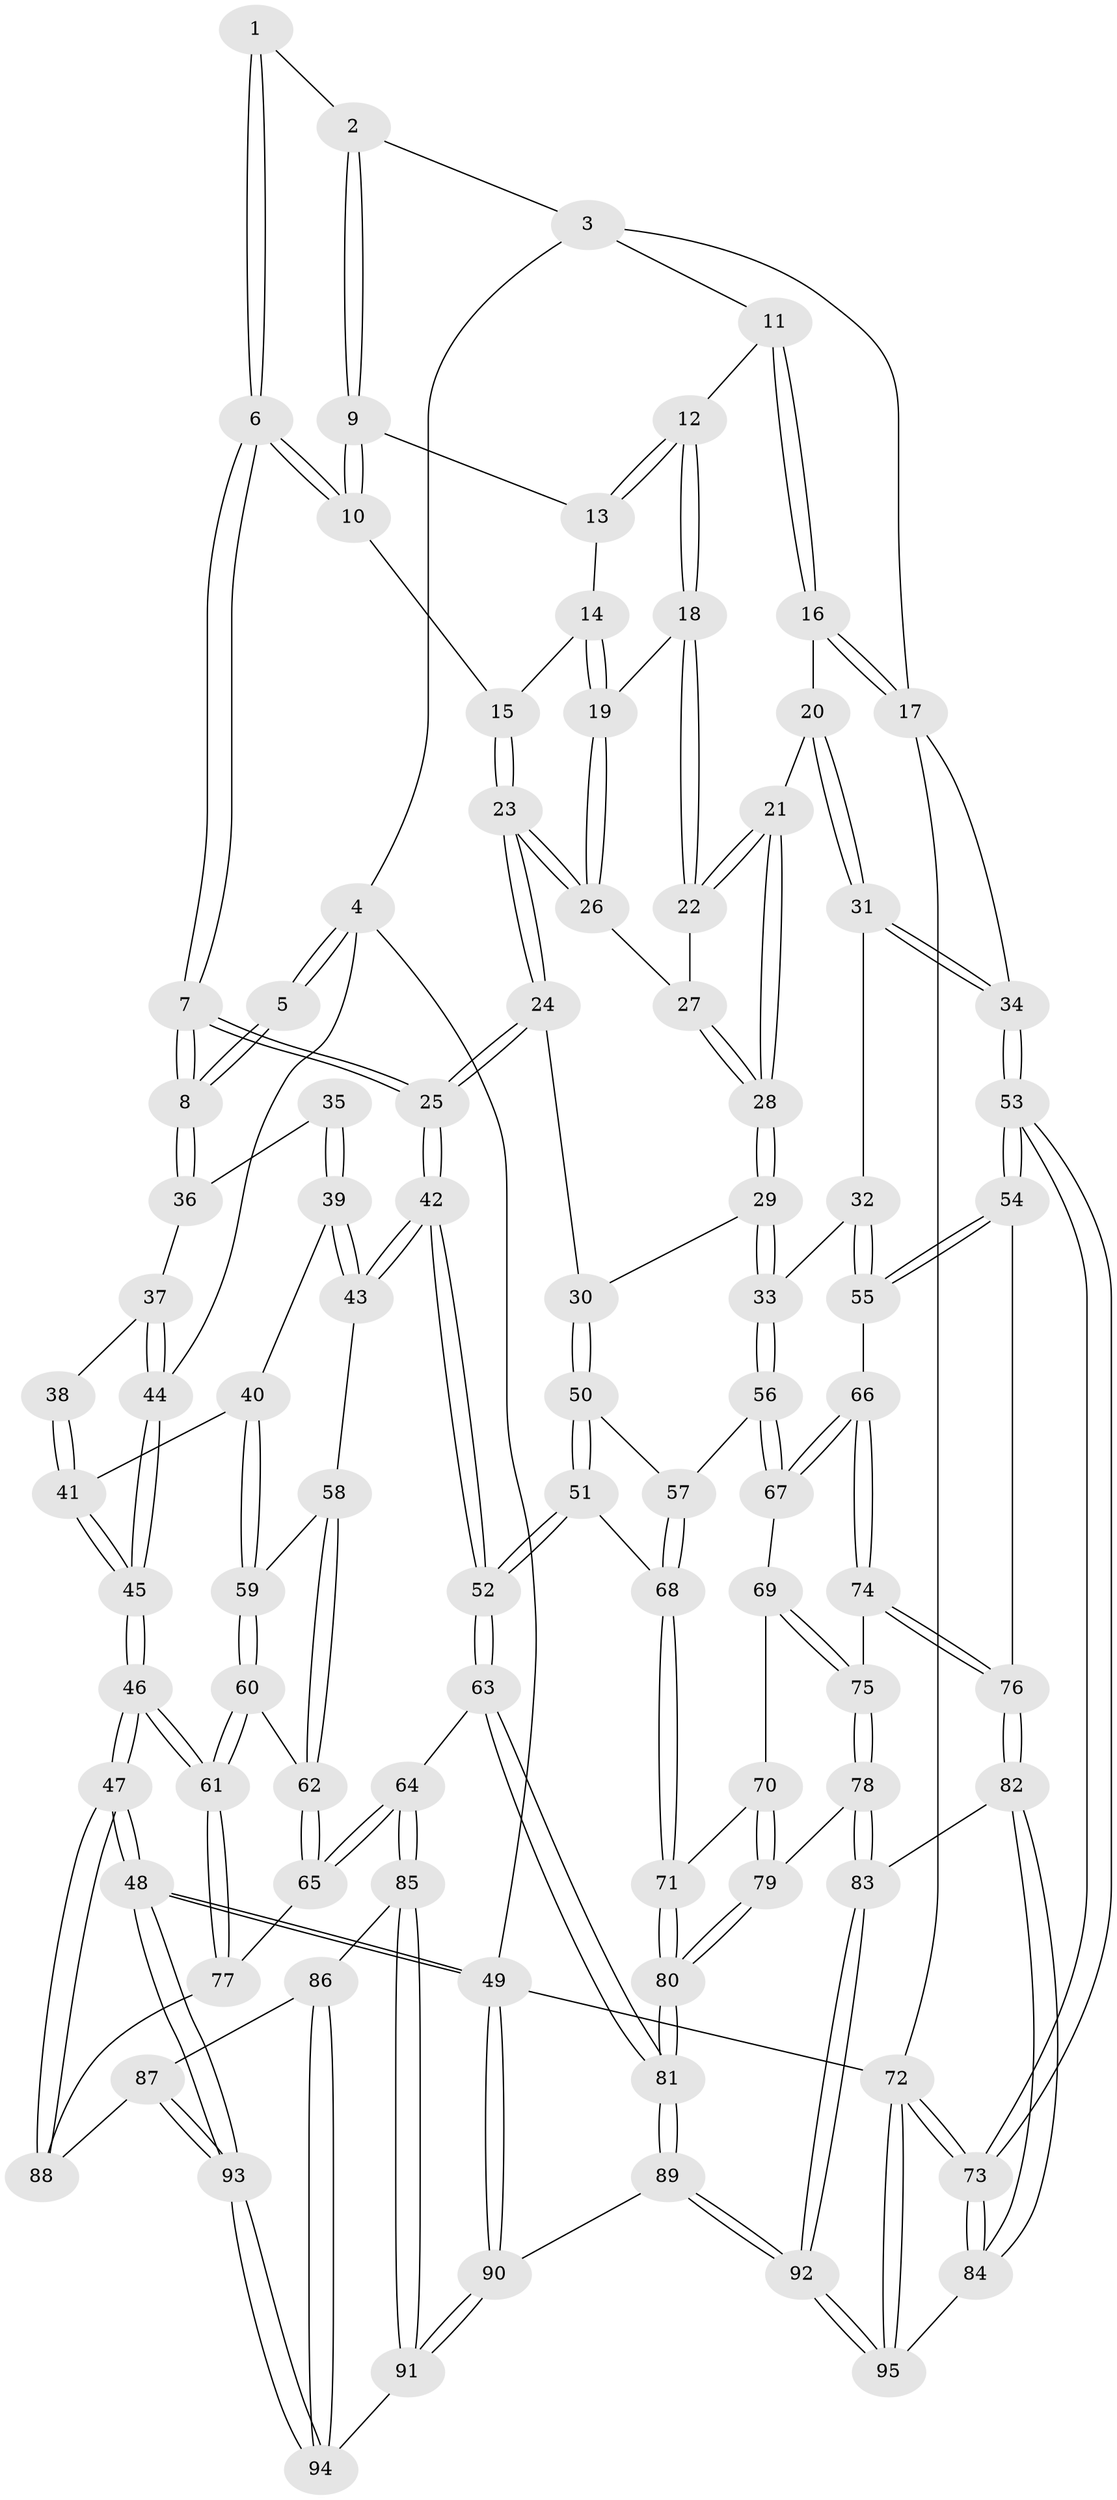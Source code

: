 // coarse degree distribution, {6: 0.13793103448275862, 7: 0.06896551724137931, 4: 0.41379310344827586, 3: 0.2413793103448276, 5: 0.10344827586206896, 2: 0.034482758620689655}
// Generated by graph-tools (version 1.1) at 2025/21/03/04/25 18:21:16]
// undirected, 95 vertices, 234 edges
graph export_dot {
graph [start="1"]
  node [color=gray90,style=filled];
  1 [pos="+0.35167321164339715+0"];
  2 [pos="+0.5596271390696707+0"];
  3 [pos="+0.6951626795421177+0"];
  4 [pos="+0+0"];
  5 [pos="+0.33079674066216463+0"];
  6 [pos="+0.39716422803073353+0.1580552276361624"];
  7 [pos="+0.30907824529009476+0.29898139148205954"];
  8 [pos="+0.2835260205543164+0.2834069394612938"];
  9 [pos="+0.5094170528495817+0.09008888320295338"];
  10 [pos="+0.481145004156199+0.13252802531301525"];
  11 [pos="+0.7415173622309998+0"];
  12 [pos="+0.7220136268993896+0.030363254214465406"];
  13 [pos="+0.5707216220789252+0.1447612595416061"];
  14 [pos="+0.5694133992353689+0.16360096978670663"];
  15 [pos="+0.5051010954647667+0.16777385454065488"];
  16 [pos="+0.9558812137882481+0.1571352084010657"];
  17 [pos="+1+0.16071890425625365"];
  18 [pos="+0.7027020066657088+0.16779409460307096"];
  19 [pos="+0.5893402014231673+0.20809630127092832"];
  20 [pos="+0.8419131181367221+0.29341504200527463"];
  21 [pos="+0.823296841718959+0.29047618039590184"];
  22 [pos="+0.7086075864538329+0.18428186357455256"];
  23 [pos="+0.5181818751517816+0.2658851951708507"];
  24 [pos="+0.43826922791930195+0.36621293388620313"];
  25 [pos="+0.34275782826825646+0.3495977548484951"];
  26 [pos="+0.5726869163739738+0.23484620884434454"];
  27 [pos="+0.6580747327448214+0.29375472524293283"];
  28 [pos="+0.6667652524438681+0.37106028291875043"];
  29 [pos="+0.6369793845912131+0.4227195349293212"];
  30 [pos="+0.47003484941869667+0.38956911849571424"];
  31 [pos="+0.8827270340897146+0.396745894979995"];
  32 [pos="+0.8420477059212671+0.4568705424539541"];
  33 [pos="+0.6887413443648716+0.5007327630313088"];
  34 [pos="+1+0.4394733654216048"];
  35 [pos="+0.10063388832095428+0.39550558380872136"];
  36 [pos="+0.21041861014776703+0.25435432836596233"];
  37 [pos="+0+0"];
  38 [pos="+0.050028272489234415+0.38686570074276944"];
  39 [pos="+0.10644857257649322+0.43269929029347526"];
  40 [pos="+0.0203122409963045+0.49284643416096097"];
  41 [pos="+0+0.48719823030302156"];
  42 [pos="+0.2744791015046696+0.48786169793127643"];
  43 [pos="+0.21655988407634214+0.5081838147725988"];
  44 [pos="+0+0"];
  45 [pos="+0+0.5138224604100918"];
  46 [pos="+0+0.714598591390998"];
  47 [pos="+0+0.8887366161400444"];
  48 [pos="+0+1"];
  49 [pos="+0+1"];
  50 [pos="+0.4861801092004211+0.5643011962652957"];
  51 [pos="+0.4137038417359578+0.6562598878665834"];
  52 [pos="+0.357132074557086+0.6759941502098925"];
  53 [pos="+1+0.6161245381574875"];
  54 [pos="+1+0.6301089329925142"];
  55 [pos="+0.8937257613743504+0.5647401833966178"];
  56 [pos="+0.685984182369935+0.5328137358916821"];
  57 [pos="+0.5552326094913018+0.5857367066591964"];
  58 [pos="+0.19250180056254848+0.5272994470228572"];
  59 [pos="+0.09643407544039803+0.5447546122665039"];
  60 [pos="+0.06553027941801529+0.6252745685812282"];
  61 [pos="+0+0.7067590702352807"];
  62 [pos="+0.1588085724555436+0.6810225928242021"];
  63 [pos="+0.3268958273743342+0.7452055473254717"];
  64 [pos="+0.26499116408384266+0.7655242870722426"];
  65 [pos="+0.1848750517726406+0.7477702970173435"];
  66 [pos="+0.7828199806517587+0.6448000174871175"];
  67 [pos="+0.703043198096433+0.5859796354862465"];
  68 [pos="+0.560542676605193+0.7059006829396872"];
  69 [pos="+0.6444154865046263+0.6720013792422674"];
  70 [pos="+0.6113922621833228+0.7000460825059666"];
  71 [pos="+0.5608005553788882+0.7061371655452386"];
  72 [pos="+1+1"];
  73 [pos="+1+1"];
  74 [pos="+0.8163078433106016+0.7360400966619212"];
  75 [pos="+0.7529429799251915+0.7736361554749465"];
  76 [pos="+0.8603491402208879+0.7548944770524398"];
  77 [pos="+0.15270714577033828+0.7633648839260602"];
  78 [pos="+0.7030810798550123+0.8209641609173489"];
  79 [pos="+0.6868758922716822+0.820147382265039"];
  80 [pos="+0.5092767917703217+0.9044768282669794"];
  81 [pos="+0.4910118765950168+0.925415174961652"];
  82 [pos="+0.8976437885611334+0.8729482843147741"];
  83 [pos="+0.7489686601440416+0.9122600656292879"];
  84 [pos="+0.9041202477429513+0.8792800202247493"];
  85 [pos="+0.2507915411106275+0.8319297045505039"];
  86 [pos="+0.1731865362037943+0.9080796197234307"];
  87 [pos="+0.10645344884274913+0.8637184837940209"];
  88 [pos="+0.13066860059194946+0.8035359498634296"];
  89 [pos="+0.4865501254788598+1"];
  90 [pos="+0.34473007114216436+1"];
  91 [pos="+0.2780453211849864+1"];
  92 [pos="+0.6598388754707889+1"];
  93 [pos="+0+1"];
  94 [pos="+0.17384700982675644+0.923927745766601"];
  95 [pos="+0.6706359896547425+1"];
  1 -- 2;
  1 -- 6;
  1 -- 6;
  2 -- 3;
  2 -- 9;
  2 -- 9;
  3 -- 4;
  3 -- 11;
  3 -- 17;
  4 -- 5;
  4 -- 5;
  4 -- 44;
  4 -- 49;
  5 -- 8;
  5 -- 8;
  6 -- 7;
  6 -- 7;
  6 -- 10;
  6 -- 10;
  7 -- 8;
  7 -- 8;
  7 -- 25;
  7 -- 25;
  8 -- 36;
  8 -- 36;
  9 -- 10;
  9 -- 10;
  9 -- 13;
  10 -- 15;
  11 -- 12;
  11 -- 16;
  11 -- 16;
  12 -- 13;
  12 -- 13;
  12 -- 18;
  12 -- 18;
  13 -- 14;
  14 -- 15;
  14 -- 19;
  14 -- 19;
  15 -- 23;
  15 -- 23;
  16 -- 17;
  16 -- 17;
  16 -- 20;
  17 -- 34;
  17 -- 72;
  18 -- 19;
  18 -- 22;
  18 -- 22;
  19 -- 26;
  19 -- 26;
  20 -- 21;
  20 -- 31;
  20 -- 31;
  21 -- 22;
  21 -- 22;
  21 -- 28;
  21 -- 28;
  22 -- 27;
  23 -- 24;
  23 -- 24;
  23 -- 26;
  23 -- 26;
  24 -- 25;
  24 -- 25;
  24 -- 30;
  25 -- 42;
  25 -- 42;
  26 -- 27;
  27 -- 28;
  27 -- 28;
  28 -- 29;
  28 -- 29;
  29 -- 30;
  29 -- 33;
  29 -- 33;
  30 -- 50;
  30 -- 50;
  31 -- 32;
  31 -- 34;
  31 -- 34;
  32 -- 33;
  32 -- 55;
  32 -- 55;
  33 -- 56;
  33 -- 56;
  34 -- 53;
  34 -- 53;
  35 -- 36;
  35 -- 39;
  35 -- 39;
  36 -- 37;
  37 -- 38;
  37 -- 44;
  37 -- 44;
  38 -- 41;
  38 -- 41;
  39 -- 40;
  39 -- 43;
  39 -- 43;
  40 -- 41;
  40 -- 59;
  40 -- 59;
  41 -- 45;
  41 -- 45;
  42 -- 43;
  42 -- 43;
  42 -- 52;
  42 -- 52;
  43 -- 58;
  44 -- 45;
  44 -- 45;
  45 -- 46;
  45 -- 46;
  46 -- 47;
  46 -- 47;
  46 -- 61;
  46 -- 61;
  47 -- 48;
  47 -- 48;
  47 -- 88;
  47 -- 88;
  48 -- 49;
  48 -- 49;
  48 -- 93;
  48 -- 93;
  49 -- 90;
  49 -- 90;
  49 -- 72;
  50 -- 51;
  50 -- 51;
  50 -- 57;
  51 -- 52;
  51 -- 52;
  51 -- 68;
  52 -- 63;
  52 -- 63;
  53 -- 54;
  53 -- 54;
  53 -- 73;
  53 -- 73;
  54 -- 55;
  54 -- 55;
  54 -- 76;
  55 -- 66;
  56 -- 57;
  56 -- 67;
  56 -- 67;
  57 -- 68;
  57 -- 68;
  58 -- 59;
  58 -- 62;
  58 -- 62;
  59 -- 60;
  59 -- 60;
  60 -- 61;
  60 -- 61;
  60 -- 62;
  61 -- 77;
  61 -- 77;
  62 -- 65;
  62 -- 65;
  63 -- 64;
  63 -- 81;
  63 -- 81;
  64 -- 65;
  64 -- 65;
  64 -- 85;
  64 -- 85;
  65 -- 77;
  66 -- 67;
  66 -- 67;
  66 -- 74;
  66 -- 74;
  67 -- 69;
  68 -- 71;
  68 -- 71;
  69 -- 70;
  69 -- 75;
  69 -- 75;
  70 -- 71;
  70 -- 79;
  70 -- 79;
  71 -- 80;
  71 -- 80;
  72 -- 73;
  72 -- 73;
  72 -- 95;
  72 -- 95;
  73 -- 84;
  73 -- 84;
  74 -- 75;
  74 -- 76;
  74 -- 76;
  75 -- 78;
  75 -- 78;
  76 -- 82;
  76 -- 82;
  77 -- 88;
  78 -- 79;
  78 -- 83;
  78 -- 83;
  79 -- 80;
  79 -- 80;
  80 -- 81;
  80 -- 81;
  81 -- 89;
  81 -- 89;
  82 -- 83;
  82 -- 84;
  82 -- 84;
  83 -- 92;
  83 -- 92;
  84 -- 95;
  85 -- 86;
  85 -- 91;
  85 -- 91;
  86 -- 87;
  86 -- 94;
  86 -- 94;
  87 -- 88;
  87 -- 93;
  87 -- 93;
  89 -- 90;
  89 -- 92;
  89 -- 92;
  90 -- 91;
  90 -- 91;
  91 -- 94;
  92 -- 95;
  92 -- 95;
  93 -- 94;
  93 -- 94;
}
